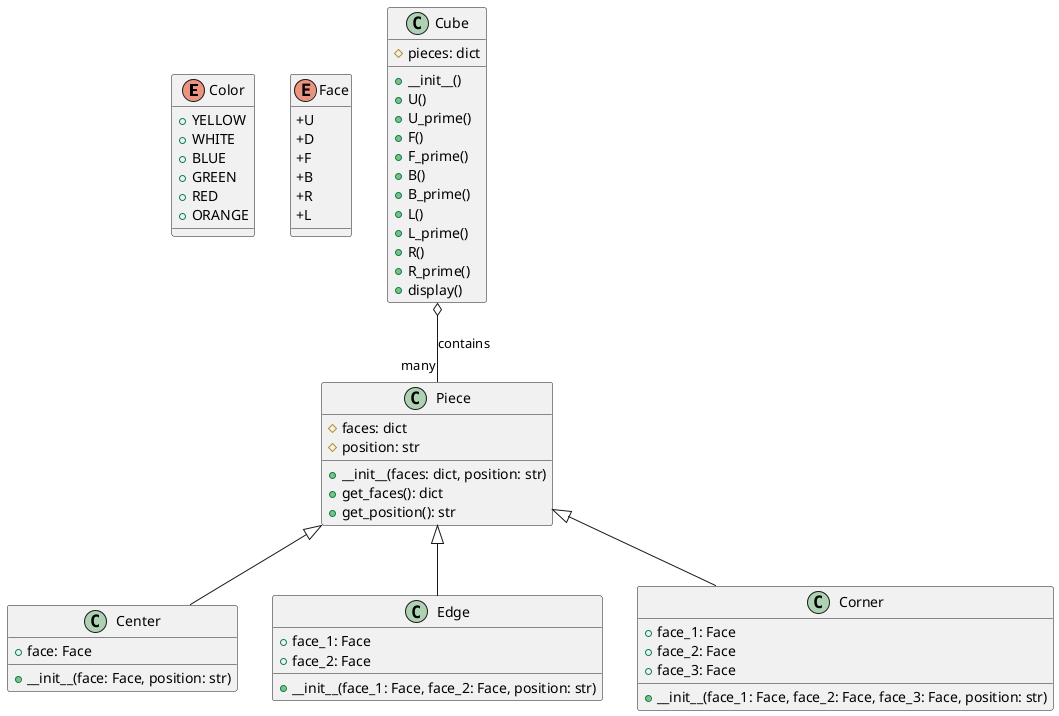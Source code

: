 // uml/rubix_cube.puml

@startuml rubix_cube

' Define Color Enum
enum Color {
  +YELLOW
  +WHITE
  +BLUE
  +GREEN
  +RED
  +ORANGE
}

' Define Face Enum
enum Face {
  +U
  +D
  +F
  +B
  +R
  +L
}

' Define Piece Class
class Piece {
  #faces: dict
  #position: str
  +__init__(faces: dict, position: str)
  +get_faces(): dict
  +get_position(): str
}

' Define Center Class (inherits from Piece)
class Center {
  +face: Face
  +__init__(face: Face, position: str)
}

' Define Edge Class (inherits from Piece)
class Edge {
  +face_1: Face
  +face_2: Face
  +__init__(face_1: Face, face_2: Face, position: str)
}

' Define Corner Class (inherits from Piece)
class Corner {
  +face_1: Face
  +face_2: Face
  +face_3: Face
  +__init__(face_1: Face, face_2: Face, face_3: Face, position: str)
}

' Define Cube Class
class Cube {
  #pieces: dict
  +__init__()
  +U()
  +U_prime()
  +F()
  +F_prime()
  +B()
  +B_prime()
  +L()
  +L_prime()
  +R()
  +R_prime()
  +display()
}

' Define relationships between classes
Piece <|-- Center
Piece <|-- Edge
Piece <|-- Corner
Cube o-- "many" Piece : contains

@enduml